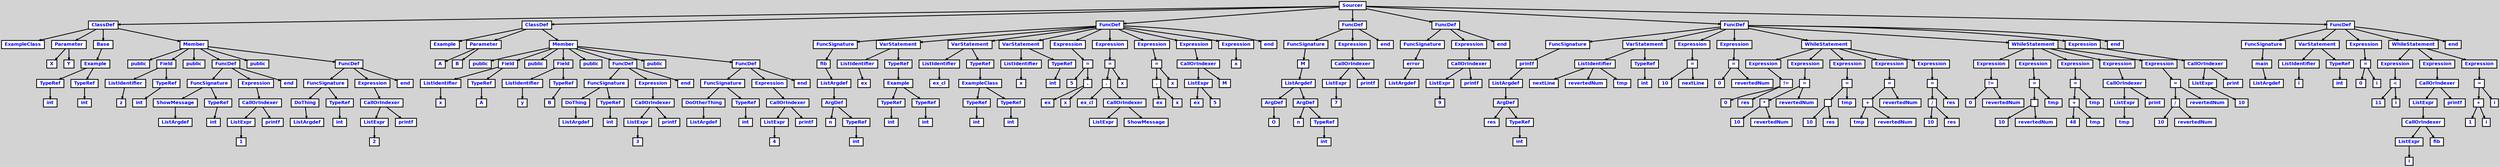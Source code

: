 digraph {

	ordering=out;
	ranksep=.4;
	bgcolor="lightgrey";  node [shape=box, fixedsize=false, fontsize=12, fontname="Helvetica-bold", fontcolor="blue"
	width=.25, height=.25, color="black", fillcolor="white", style="filled, solid, bold"];

	edge [arrowsize=.5, color="black", style="bold"]

	n000012FB057E5D80[label="Sourcer"]
	n000012FB057B74D8[label="ClassDef"]
	n000012FB057B73A0[label="ExampleClass"]
	n000012FB057B7748[label="Parameter"]
	n000012FB057B1BE0[label="X"]
	n000012FB057B1D18[label="Y"]
	n000012FB057B7880[label="Base"]
	n000012FB057B79B8[label="Example"]
	n000012FB057B1F88[label="TypeRef"]
	n000012FB057B1AA8[label="int"]
	n000012FB057B21F8[label="TypeRef"]
	n000012FB057B1E50[label="int"]
	n000012FB057B7AF0[label="Member"]
	n000012FB057B2330[label="public"]
	n000012FB057B2A80[label="Field"]
	n000012FB057B25A0[label="ListIdentifier"]
	n000012FB057B2468[label="z"]
	n000012FB057B2948[label="TypeRef"]
	n000012FB057B26D8[label="int"]
	n000012FB057B2BB8[label="public"]
	n000012FB057B4A30[label="FuncDef"]
	n000012FB057B31D0[label="FuncSignature"]
	n000012FB057B3308[label="ShowMessage"]
	n000012FB057B2E28[label="ListArgdef"]
	n000012FB057B3098[label="TypeRef"]
	n000012FB057B2CF0[label="int"]
	n000012FB057B4CA0[label="Expression"]
	n000012FB057B4DD8[label="CallOrIndexer"]
	n000012FB057B4550[label="ListExpr"]
	n000012FB057B41A8[label="1"]
	n000012FB057B4070[label="printf"]
	n000012FB057B3CC8[label="end"]
	n000012FB057B5048[label="public"]
	n000012FB057B6EC0[label="FuncDef"]
	n000012FB057B5660[label="FuncSignature"]
	n000012FB057B5798[label="DoThing"]
	n000012FB057B52B8[label="ListArgdef"]
	n000012FB057B5528[label="TypeRef"]
	n000012FB057B5180[label="int"]
	n000012FB057B7130[label="Expression"]
	n000012FB057B7268[label="CallOrIndexer"]
	n000012FB057B69E0[label="ListExpr"]
	n000012FB057B6638[label="2"]
	n000012FB057B6500[label="printf"]
	n000012FB057B6158[label="end"]
	n000012FB057BD8C8[label="ClassDef"]
	n000012FB057BD790[label="Example"]
	n000012FB057BDB38[label="Parameter"]
	n000012FB057B7C28[label="A"]
	n000012FB057B7D60[label="B"]
	n000012FB057BDC70[label="Member"]
	n000012FB057B7E98[label="public"]
	n000012FB057B85E8[label="Field"]
	n000012FB057B8108[label="ListIdentifier"]
	n000012FB057B7FD0[label="x"]
	n000012FB057B84B0[label="TypeRef"]
	n000012FB057B8378[label="A"]
	n000012FB057B8720[label="public"]
	n000012FB057B8E70[label="Field"]
	n000012FB057B8990[label="ListIdentifier"]
	n000012FB057B8858[label="y"]
	n000012FB057B8D38[label="TypeRef"]
	n000012FB057B8C00[label="B"]
	n000012FB057B8FA8[label="public"]
	n000012FB057BAE20[label="FuncDef"]
	n000012FB057B95C0[label="FuncSignature"]
	n000012FB057B96F8[label="DoThing"]
	n000012FB057B9218[label="ListArgdef"]
	n000012FB057B9488[label="TypeRef"]
	n000012FB057B90E0[label="int"]
	n000012FB057BB090[label="Expression"]
	n000012FB057BB1C8[label="CallOrIndexer"]
	n000012FB057BA940[label="ListExpr"]
	n000012FB057BA598[label="3"]
	n000012FB057BA460[label="printf"]
	n000012FB057BA0B8[label="end"]
	n000012FB057BB438[label="public"]
	n000012FB057BD2B0[label="FuncDef"]
	n000012FB057BBA50[label="FuncSignature"]
	n000012FB057BBB88[label="DoOtherThing"]
	n000012FB057BB6A8[label="ListArgdef"]
	n000012FB057BB918[label="TypeRef"]
	n000012FB057BB570[label="int"]
	n000012FB057BD520[label="Expression"]
	n000012FB057BD658[label="CallOrIndexer"]
	n000012FB057BCDD0[label="ListExpr"]
	n000012FB057BCA28[label="4"]
	n000012FB057BC8F0[label="printf"]
	n000012FB057BC548[label="end"]
	n000012FB057C7D50[label="FuncDef"]
	n000012FB057BE3C0[label="FuncSignature"]
	n000012FB057BE4F8[label="fib"]
	n000012FB057BE288[label="ListArgdef"]
	n000012FB057BE018[label="ArgDef"]
	n000012FB057BDDA8[label="n"]
	n000012FB057BDEE0[label="TypeRef"]
	n000012FB057BDA00[label="int"]
	n000012FB057BED80[label="VarStatement"]
	n000012FB057BE768[label="ListIdentifier"]
	n000012FB057BE630[label="ex"]
	n000012FB057BF128[label="TypeRef"]
	n000012FB057BEFF0[label="Example"]
	n000012FB057BEC48[label="TypeRef"]
	n000012FB057BE9D8[label="int"]
	n000012FB057BEEB8[label="TypeRef"]
	n000012FB057BEB10[label="int"]
	n000012FB057BF878[label="VarStatement"]
	n000012FB057BF260[label="ListIdentifier"]
	n000012FB057BE8A0[label="ex_cl"]
	n000012FB057BFC20[label="TypeRef"]
	n000012FB057BFAE8[label="ExampleClass"]
	n000012FB057BF740[label="TypeRef"]
	n000012FB057BF4D0[label="int"]
	n000012FB057BF9B0[label="TypeRef"]
	n000012FB057BF608[label="int"]
	n000012FB057C0100[label="VarStatement"]
	n000012FB057BFD58[label="ListIdentifier"]
	n000012FB057BF398[label="x"]
	n000012FB057C0238[label="TypeRef"]
	n000012FB057BFFC8[label="int"]
	n000012FB057C15B8[label="Expression"]
	n000012FB057C16F0[label="="]
	n000012FB057C1348[label="5"]
	n000012FB057C1210[label="."]
	n000012FB057C0FA0[label="ex"]
	n000012FB057C0E68[label="x"]
	n000012FB057C2A70[label="Expression"]
	n000012FB057C4198[label="="]
	n000012FB057C42D0[label="."]
	n000012FB057C2E18[label="ex_cl"]
	n000012FB057C3F28[label="CallOrIndexer"]
	n000012FB057C36A0[label="ListExpr"]
	n000012FB057C2F50[label="ShowMessage"]
	n000012FB057C1A98[label="x"]
	n000012FB057C4F00[label="Expression"]
	n000012FB057C5788[label="="]
	n000012FB057C5650[label="."]
	n000012FB057C52A8[label="ex"]
	n000012FB057C5518[label="x"]
	n000012FB057C4540[label="x"]
	n000012FB057C7600[label="Expression"]
	n000012FB057C7738[label="CallOrIndexer"]
	n000012FB057C6EB0[label="ListExpr"]
	n000012FB057C6760[label="ex"]
	n000012FB057C6B08[label="5"]
	n000012FB057C6628[label="M"]
	n000012FB057C7E88[label="Expression"]
	n000012FB057C7AE0[label="x"]
	n000012FB057C79A8[label="end"]
	n000012FB057CA1E0[label="FuncDef"]
	n000012FB057C8980[label="FuncSignature"]
	n000012FB057C8AB8[label="M"]
	n000012FB057C8848[label="ListArgdef"]
	n000012FB057C80F8[label="ArgDef"]
	n000012FB057C7FC0[label="O"]
	n000012FB057C85D8[label="ArgDef"]
	n000012FB057C8368[label="n"]
	n000012FB057C84A0[label="TypeRef"]
	n000012FB057C8230[label="int"]
	n000012FB057CA450[label="Expression"]
	n000012FB057CA588[label="CallOrIndexer"]
	n000012FB057C9D00[label="ListExpr"]
	n000012FB057C9958[label="7"]
	n000012FB057C9820[label="printf"]
	n000012FB057C9478[label="end"]
	n000012FB057CC190[label="FuncDef"]
	n000012FB057CA930[label="FuncSignature"]
	n000012FB057CAA68[label="error"]
	n000012FB057CA7F8[label="ListArgdef"]
	n000012FB057CC400[label="Expression"]
	n000012FB057CC538[label="CallOrIndexer"]
	n000012FB057CBCB0[label="ListExpr"]
	n000012FB057CB908[label="9"]
	n000012FB057CB7D0[label="printf"]
	n000012FB057CB428[label="end"]
	n000012FB057DE9B8[label="FuncDef"]
	n000012FB057CCDC0[label="FuncSignature"]
	n000012FB057CCEF8[label="printf"]
	n000012FB057CCC88[label="ListArgdef"]
	n000012FB057CCA18[label="ArgDef"]
	n000012FB057CC7A8[label="res"]
	n000012FB057CC8E0[label="TypeRef"]
	n000012FB057CC670[label="int"]
	n000012FB057CD780[label="VarStatement"]
	n000012FB057CD168[label="ListIdentifier"]
	n000012FB057CD030[label="nextLine"]
	n000012FB057CD2A0[label="revertedNum"]
	n000012FB057CD3D8[label="tmp"]
	n000012FB057CD8B8[label="TypeRef"]
	n000012FB057CD648[label="int"]
	n000012FB057CE3B0[label="Expression"]
	n000012FB057CE890[label="="]
	n000012FB057CE4E8[label="10"]
	n000012FB057CDC60[label="nextLine"]
	n000012FB057CF250[label="Expression"]
	n000012FB057CF730[label="="]
	n000012FB057CF388[label="0"]
	n000012FB057CEB00[label="revertedNum"]
	n000012FB057D59E8[label="WhileStatement"]
	n000012FB057D5C58[label="Expression"]
	n000012FB057D0228[label="!="]
	n000012FB057D0498[label="0"]
	n000012FB057CF9A0[label="res"]
	n000012FB057D15A8[label="Expression"]
	n000012FB057D1BC0[label="="]
	n000012FB057D1A88[label="*"]
	n000012FB057D1CF8[label="10"]
	n000012FB057D1818[label="revertedNum"]
	n000012FB057D0978[label="revertedNum"]
	n000012FB057D2CD0[label="Expression"]
	n000012FB057D32E8[label="="]
	n000012FB057D31B0[label=""]
	n000012FB057D3420[label="10"]
	n000012FB057D2F40[label="res"]
	n000012FB057D20A0[label="tmp"]
	n000012FB057D43F8[label="Expression"]
	n000012FB057D4A10[label="="]
	n000012FB057D48D8[label="+"]
	n000012FB057D4B48[label="tmp"]
	n000012FB057D4668[label="revertedNum"]
	n000012FB057D37C8[label="revertedNum"]
	n000012FB057D5B20[label="Expression"]
	n000012FB057D6138[label="="]
	n000012FB057D6000[label="/"]
	n000012FB057D6270[label="10"]
	n000012FB057D5D90[label="res"]
	n000012FB057D4EF0[label="res"]
	n000012FB057DCA08[label="WhileStatement"]
	n000012FB057DCC78[label="Expression"]
	n000012FB057D6FD8[label="!="]
	n000012FB057D7248[label="0"]
	n000012FB057D6750[label="revertedNum"]
	n000012FB057D8358[label="Expression"]
	n000012FB057D8970[label="="]
	n000012FB057D8838[label=""]
	n000012FB057D8AA8[label="10"]
	n000012FB057D85C8[label="revertedNum"]
	n000012FB057D7728[label="tmp"]
	n000012FB057D9A80[label="Expression"]
	n000012FB057DA098[label="="]
	n000012FB057D9F60[label="+"]
	n000012FB057DA1D0[label="48"]
	n000012FB057D9CF0[label="tmp"]
	n000012FB057D8E50[label="tmp"]
	n000012FB057DBA30[label="Expression"]
	n000012FB057DBB68[label="CallOrIndexer"]
	n000012FB057DB2E0[label="ListExpr"]
	n000012FB057DAF38[label="tmp"]
	n000012FB057DAE00[label="print"]
	n000012FB057DCB40[label="Expression"]
	n000012FB057DD158[label="="]
	n000012FB057DD020[label="/"]
	n000012FB057DD290[label="10"]
	n000012FB057DCDB0[label="revertedNum"]
	n000012FB057DBF10[label="revertedNum"]
	n000012FB057DEC28[label="Expression"]
	n000012FB057DED60[label="CallOrIndexer"]
	n000012FB057DE4D8[label="ListExpr"]
	n000012FB057DE130[label="10"]
	n000012FB057DDFF8[label="print"]
	n000012FB057DDC50[label="end"]
	n000012FB057E4520[label="FuncDef"]
	n000012FB057DF108[label="FuncSignature"]
	n000012FB057DF240[label="main"]
	n000012FB057DEFD0[label="ListArgdef"]
	n000012FB057DF858[label="VarStatement"]
	n000012FB057DF4B0[label="ListIdentifier"]
	n000012FB057DF378[label="i"]
	n000012FB057DF990[label="TypeRef"]
	n000012FB057DF720[label="int"]
	n000012FB057E0488[label="Expression"]
	n000012FB057E0968[label="="]
	n000012FB057E05C0[label="0"]
	n000012FB057DFD38[label="i"]
	n000012FB057E5288[label="WhileStatement"]
	n000012FB057E54F8[label="Expression"]
	n000012FB057E1460[label="<"]
	n000012FB057E16D0[label="11"]
	n000012FB057E0BD8[label="i"]
	n000012FB057E42B0[label="Expression"]
	n000012FB057E43E8[label="CallOrIndexer"]
	n000012FB057E3A28[label="ListExpr"]
	n000012FB057E3B60[label="CallOrIndexer"]
	n000012FB057E32D8[label="ListExpr"]
	n000012FB057E2F30[label="i"]
	n000012FB057E2DF8[label="fib"]
	n000012FB057E2B88[label="printf"]
	n000012FB057E53C0[label="Expression"]
	n000012FB057E59D8[label="="]
	n000012FB057E58A0[label="+"]
	n000012FB057E5B10[label="1"]
	n000012FB057E5630[label="i"]
	n000012FB057E4790[label="i"]
	n000012FB057E0830[label="end"]

		n000012FB057E5D80 -> n000012FB057B74D8		// Sourcer -> ClassDef
		n000012FB057B74D8 -> n000012FB057B73A0		// ClassDef -> ExampleClass
		n000012FB057B74D8 -> n000012FB057B7748		// ClassDef -> Parameter
		n000012FB057B7748 -> n000012FB057B1BE0		// Parameter -> X
		n000012FB057B7748 -> n000012FB057B1D18		// Parameter -> Y
		n000012FB057B74D8 -> n000012FB057B7880		// ClassDef -> Base
		n000012FB057B7880 -> n000012FB057B79B8		// Base -> Example
		n000012FB057B79B8 -> n000012FB057B1F88		// Example -> TypeRef
		n000012FB057B1F88 -> n000012FB057B1AA8		// TypeRef -> int
		n000012FB057B79B8 -> n000012FB057B21F8		// Example -> TypeRef
		n000012FB057B21F8 -> n000012FB057B1E50		// TypeRef -> int
		n000012FB057B74D8 -> n000012FB057B7AF0		// ClassDef -> Member
		n000012FB057B7AF0 -> n000012FB057B2330		// Member -> public
		n000012FB057B7AF0 -> n000012FB057B2A80		// Member -> Field
		n000012FB057B2A80 -> n000012FB057B25A0		// Field -> ListIdentifier
		n000012FB057B25A0 -> n000012FB057B2468		// ListIdentifier -> z
		n000012FB057B2A80 -> n000012FB057B2948		// Field -> TypeRef
		n000012FB057B2948 -> n000012FB057B26D8		// TypeRef -> int
		n000012FB057B7AF0 -> n000012FB057B2BB8		// Member -> public
		n000012FB057B7AF0 -> n000012FB057B4A30		// Member -> FuncDef
		n000012FB057B4A30 -> n000012FB057B31D0		// FuncDef -> FuncSignature
		n000012FB057B31D0 -> n000012FB057B3308		// FuncSignature -> ShowMessage
		n000012FB057B3308 -> n000012FB057B2E28		// ShowMessage -> ListArgdef
		n000012FB057B31D0 -> n000012FB057B3098		// FuncSignature -> TypeRef
		n000012FB057B3098 -> n000012FB057B2CF0		// TypeRef -> int
		n000012FB057B4A30 -> n000012FB057B4CA0		// FuncDef -> Expression
		n000012FB057B4CA0 -> n000012FB057B4DD8		// Expression -> CallOrIndexer
		n000012FB057B4DD8 -> n000012FB057B4550		// CallOrIndexer -> ListExpr
		n000012FB057B4550 -> n000012FB057B41A8		// ListExpr -> 1
		n000012FB057B4DD8 -> n000012FB057B4070		// CallOrIndexer -> printf
		n000012FB057B4A30 -> n000012FB057B3CC8		// FuncDef -> end
		n000012FB057B7AF0 -> n000012FB057B5048		// Member -> public
		n000012FB057B7AF0 -> n000012FB057B6EC0		// Member -> FuncDef
		n000012FB057B6EC0 -> n000012FB057B5660		// FuncDef -> FuncSignature
		n000012FB057B5660 -> n000012FB057B5798		// FuncSignature -> DoThing
		n000012FB057B5798 -> n000012FB057B52B8		// DoThing -> ListArgdef
		n000012FB057B5660 -> n000012FB057B5528		// FuncSignature -> TypeRef
		n000012FB057B5528 -> n000012FB057B5180		// TypeRef -> int
		n000012FB057B6EC0 -> n000012FB057B7130		// FuncDef -> Expression
		n000012FB057B7130 -> n000012FB057B7268		// Expression -> CallOrIndexer
		n000012FB057B7268 -> n000012FB057B69E0		// CallOrIndexer -> ListExpr
		n000012FB057B69E0 -> n000012FB057B6638		// ListExpr -> 2
		n000012FB057B7268 -> n000012FB057B6500		// CallOrIndexer -> printf
		n000012FB057B6EC0 -> n000012FB057B6158		// FuncDef -> end
		n000012FB057E5D80 -> n000012FB057BD8C8		// Sourcer -> ClassDef
		n000012FB057BD8C8 -> n000012FB057BD790		// ClassDef -> Example
		n000012FB057BD8C8 -> n000012FB057BDB38		// ClassDef -> Parameter
		n000012FB057BDB38 -> n000012FB057B7C28		// Parameter -> A
		n000012FB057BDB38 -> n000012FB057B7D60		// Parameter -> B
		n000012FB057BD8C8 -> n000012FB057BDC70		// ClassDef -> Member
		n000012FB057BDC70 -> n000012FB057B7E98		// Member -> public
		n000012FB057BDC70 -> n000012FB057B85E8		// Member -> Field
		n000012FB057B85E8 -> n000012FB057B8108		// Field -> ListIdentifier
		n000012FB057B8108 -> n000012FB057B7FD0		// ListIdentifier -> x
		n000012FB057B85E8 -> n000012FB057B84B0		// Field -> TypeRef
		n000012FB057B84B0 -> n000012FB057B8378		// TypeRef -> A
		n000012FB057BDC70 -> n000012FB057B8720		// Member -> public
		n000012FB057BDC70 -> n000012FB057B8E70		// Member -> Field
		n000012FB057B8E70 -> n000012FB057B8990		// Field -> ListIdentifier
		n000012FB057B8990 -> n000012FB057B8858		// ListIdentifier -> y
		n000012FB057B8E70 -> n000012FB057B8D38		// Field -> TypeRef
		n000012FB057B8D38 -> n000012FB057B8C00		// TypeRef -> B
		n000012FB057BDC70 -> n000012FB057B8FA8		// Member -> public
		n000012FB057BDC70 -> n000012FB057BAE20		// Member -> FuncDef
		n000012FB057BAE20 -> n000012FB057B95C0		// FuncDef -> FuncSignature
		n000012FB057B95C0 -> n000012FB057B96F8		// FuncSignature -> DoThing
		n000012FB057B96F8 -> n000012FB057B9218		// DoThing -> ListArgdef
		n000012FB057B95C0 -> n000012FB057B9488		// FuncSignature -> TypeRef
		n000012FB057B9488 -> n000012FB057B90E0		// TypeRef -> int
		n000012FB057BAE20 -> n000012FB057BB090		// FuncDef -> Expression
		n000012FB057BB090 -> n000012FB057BB1C8		// Expression -> CallOrIndexer
		n000012FB057BB1C8 -> n000012FB057BA940		// CallOrIndexer -> ListExpr
		n000012FB057BA940 -> n000012FB057BA598		// ListExpr -> 3
		n000012FB057BB1C8 -> n000012FB057BA460		// CallOrIndexer -> printf
		n000012FB057BAE20 -> n000012FB057BA0B8		// FuncDef -> end
		n000012FB057BDC70 -> n000012FB057BB438		// Member -> public
		n000012FB057BDC70 -> n000012FB057BD2B0		// Member -> FuncDef
		n000012FB057BD2B0 -> n000012FB057BBA50		// FuncDef -> FuncSignature
		n000012FB057BBA50 -> n000012FB057BBB88		// FuncSignature -> DoOtherThing
		n000012FB057BBB88 -> n000012FB057BB6A8		// DoOtherThing -> ListArgdef
		n000012FB057BBA50 -> n000012FB057BB918		// FuncSignature -> TypeRef
		n000012FB057BB918 -> n000012FB057BB570		// TypeRef -> int
		n000012FB057BD2B0 -> n000012FB057BD520		// FuncDef -> Expression
		n000012FB057BD520 -> n000012FB057BD658		// Expression -> CallOrIndexer
		n000012FB057BD658 -> n000012FB057BCDD0		// CallOrIndexer -> ListExpr
		n000012FB057BCDD0 -> n000012FB057BCA28		// ListExpr -> 4
		n000012FB057BD658 -> n000012FB057BC8F0		// CallOrIndexer -> printf
		n000012FB057BD2B0 -> n000012FB057BC548		// FuncDef -> end
		n000012FB057E5D80 -> n000012FB057C7D50		// Sourcer -> FuncDef
		n000012FB057C7D50 -> n000012FB057BE3C0		// FuncDef -> FuncSignature
		n000012FB057BE3C0 -> n000012FB057BE4F8		// FuncSignature -> fib
		n000012FB057BE4F8 -> n000012FB057BE288		// fib -> ListArgdef
		n000012FB057BE288 -> n000012FB057BE018		// ListArgdef -> ArgDef
		n000012FB057BE018 -> n000012FB057BDDA8		// ArgDef -> n
		n000012FB057BE018 -> n000012FB057BDEE0		// ArgDef -> TypeRef
		n000012FB057BDEE0 -> n000012FB057BDA00		// TypeRef -> int
		n000012FB057C7D50 -> n000012FB057BED80		// FuncDef -> VarStatement
		n000012FB057BED80 -> n000012FB057BE768		// VarStatement -> ListIdentifier
		n000012FB057BE768 -> n000012FB057BE630		// ListIdentifier -> ex
		n000012FB057BED80 -> n000012FB057BF128		// VarStatement -> TypeRef
		n000012FB057BF128 -> n000012FB057BEFF0		// TypeRef -> Example
		n000012FB057BEFF0 -> n000012FB057BEC48		// Example -> TypeRef
		n000012FB057BEC48 -> n000012FB057BE9D8		// TypeRef -> int
		n000012FB057BEFF0 -> n000012FB057BEEB8		// Example -> TypeRef
		n000012FB057BEEB8 -> n000012FB057BEB10		// TypeRef -> int
		n000012FB057C7D50 -> n000012FB057BF878		// FuncDef -> VarStatement
		n000012FB057BF878 -> n000012FB057BF260		// VarStatement -> ListIdentifier
		n000012FB057BF260 -> n000012FB057BE8A0		// ListIdentifier -> ex_cl
		n000012FB057BF878 -> n000012FB057BFC20		// VarStatement -> TypeRef
		n000012FB057BFC20 -> n000012FB057BFAE8		// TypeRef -> ExampleClass
		n000012FB057BFAE8 -> n000012FB057BF740		// ExampleClass -> TypeRef
		n000012FB057BF740 -> n000012FB057BF4D0		// TypeRef -> int
		n000012FB057BFAE8 -> n000012FB057BF9B0		// ExampleClass -> TypeRef
		n000012FB057BF9B0 -> n000012FB057BF608		// TypeRef -> int
		n000012FB057C7D50 -> n000012FB057C0100		// FuncDef -> VarStatement
		n000012FB057C0100 -> n000012FB057BFD58		// VarStatement -> ListIdentifier
		n000012FB057BFD58 -> n000012FB057BF398		// ListIdentifier -> x
		n000012FB057C0100 -> n000012FB057C0238		// VarStatement -> TypeRef
		n000012FB057C0238 -> n000012FB057BFFC8		// TypeRef -> int
		n000012FB057C7D50 -> n000012FB057C15B8		// FuncDef -> Expression
		n000012FB057C15B8 -> n000012FB057C16F0		// Expression -> =
		n000012FB057C16F0 -> n000012FB057C1348		// = -> 5
		n000012FB057C16F0 -> n000012FB057C1210		// = -> .
		n000012FB057C1210 -> n000012FB057C0FA0		// . -> ex
		n000012FB057C1210 -> n000012FB057C0E68		// . -> x
		n000012FB057C7D50 -> n000012FB057C2A70		// FuncDef -> Expression
		n000012FB057C2A70 -> n000012FB057C4198		// Expression -> =
		n000012FB057C4198 -> n000012FB057C42D0		// = -> .
		n000012FB057C42D0 -> n000012FB057C2E18		// . -> ex_cl
		n000012FB057C42D0 -> n000012FB057C3F28		// . -> CallOrIndexer
		n000012FB057C3F28 -> n000012FB057C36A0		// CallOrIndexer -> ListExpr
		n000012FB057C3F28 -> n000012FB057C2F50		// CallOrIndexer -> ShowMessage
		n000012FB057C4198 -> n000012FB057C1A98		// = -> x
		n000012FB057C7D50 -> n000012FB057C4F00		// FuncDef -> Expression
		n000012FB057C4F00 -> n000012FB057C5788		// Expression -> =
		n000012FB057C5788 -> n000012FB057C5650		// = -> .
		n000012FB057C5650 -> n000012FB057C52A8		// . -> ex
		n000012FB057C5650 -> n000012FB057C5518		// . -> x
		n000012FB057C5788 -> n000012FB057C4540		// = -> x
		n000012FB057C7D50 -> n000012FB057C7600		// FuncDef -> Expression
		n000012FB057C7600 -> n000012FB057C7738		// Expression -> CallOrIndexer
		n000012FB057C7738 -> n000012FB057C6EB0		// CallOrIndexer -> ListExpr
		n000012FB057C6EB0 -> n000012FB057C6760		// ListExpr -> ex
		n000012FB057C6EB0 -> n000012FB057C6B08		// ListExpr -> 5
		n000012FB057C7738 -> n000012FB057C6628		// CallOrIndexer -> M
		n000012FB057C7D50 -> n000012FB057C7E88		// FuncDef -> Expression
		n000012FB057C7E88 -> n000012FB057C7AE0		// Expression -> x
		n000012FB057C7D50 -> n000012FB057C79A8		// FuncDef -> end
		n000012FB057E5D80 -> n000012FB057CA1E0		// Sourcer -> FuncDef
		n000012FB057CA1E0 -> n000012FB057C8980		// FuncDef -> FuncSignature
		n000012FB057C8980 -> n000012FB057C8AB8		// FuncSignature -> M
		n000012FB057C8AB8 -> n000012FB057C8848		// M -> ListArgdef
		n000012FB057C8848 -> n000012FB057C80F8		// ListArgdef -> ArgDef
		n000012FB057C80F8 -> n000012FB057C7FC0		// ArgDef -> O
		n000012FB057C8848 -> n000012FB057C85D8		// ListArgdef -> ArgDef
		n000012FB057C85D8 -> n000012FB057C8368		// ArgDef -> n
		n000012FB057C85D8 -> n000012FB057C84A0		// ArgDef -> TypeRef
		n000012FB057C84A0 -> n000012FB057C8230		// TypeRef -> int
		n000012FB057CA1E0 -> n000012FB057CA450		// FuncDef -> Expression
		n000012FB057CA450 -> n000012FB057CA588		// Expression -> CallOrIndexer
		n000012FB057CA588 -> n000012FB057C9D00		// CallOrIndexer -> ListExpr
		n000012FB057C9D00 -> n000012FB057C9958		// ListExpr -> 7
		n000012FB057CA588 -> n000012FB057C9820		// CallOrIndexer -> printf
		n000012FB057CA1E0 -> n000012FB057C9478		// FuncDef -> end
		n000012FB057E5D80 -> n000012FB057CC190		// Sourcer -> FuncDef
		n000012FB057CC190 -> n000012FB057CA930		// FuncDef -> FuncSignature
		n000012FB057CA930 -> n000012FB057CAA68		// FuncSignature -> error
		n000012FB057CAA68 -> n000012FB057CA7F8		// error -> ListArgdef
		n000012FB057CC190 -> n000012FB057CC400		// FuncDef -> Expression
		n000012FB057CC400 -> n000012FB057CC538		// Expression -> CallOrIndexer
		n000012FB057CC538 -> n000012FB057CBCB0		// CallOrIndexer -> ListExpr
		n000012FB057CBCB0 -> n000012FB057CB908		// ListExpr -> 9
		n000012FB057CC538 -> n000012FB057CB7D0		// CallOrIndexer -> printf
		n000012FB057CC190 -> n000012FB057CB428		// FuncDef -> end
		n000012FB057E5D80 -> n000012FB057DE9B8		// Sourcer -> FuncDef
		n000012FB057DE9B8 -> n000012FB057CCDC0		// FuncDef -> FuncSignature
		n000012FB057CCDC0 -> n000012FB057CCEF8		// FuncSignature -> printf
		n000012FB057CCEF8 -> n000012FB057CCC88		// printf -> ListArgdef
		n000012FB057CCC88 -> n000012FB057CCA18		// ListArgdef -> ArgDef
		n000012FB057CCA18 -> n000012FB057CC7A8		// ArgDef -> res
		n000012FB057CCA18 -> n000012FB057CC8E0		// ArgDef -> TypeRef
		n000012FB057CC8E0 -> n000012FB057CC670		// TypeRef -> int
		n000012FB057DE9B8 -> n000012FB057CD780		// FuncDef -> VarStatement
		n000012FB057CD780 -> n000012FB057CD168		// VarStatement -> ListIdentifier
		n000012FB057CD168 -> n000012FB057CD030		// ListIdentifier -> nextLine
		n000012FB057CD168 -> n000012FB057CD2A0		// ListIdentifier -> revertedNum
		n000012FB057CD168 -> n000012FB057CD3D8		// ListIdentifier -> tmp
		n000012FB057CD780 -> n000012FB057CD8B8		// VarStatement -> TypeRef
		n000012FB057CD8B8 -> n000012FB057CD648		// TypeRef -> int
		n000012FB057DE9B8 -> n000012FB057CE3B0		// FuncDef -> Expression
		n000012FB057CE3B0 -> n000012FB057CE890		// Expression -> =
		n000012FB057CE890 -> n000012FB057CE4E8		// = -> 10
		n000012FB057CE890 -> n000012FB057CDC60		// = -> nextLine
		n000012FB057DE9B8 -> n000012FB057CF250		// FuncDef -> Expression
		n000012FB057CF250 -> n000012FB057CF730		// Expression -> =
		n000012FB057CF730 -> n000012FB057CF388		// = -> 0
		n000012FB057CF730 -> n000012FB057CEB00		// = -> revertedNum
		n000012FB057DE9B8 -> n000012FB057D59E8		// FuncDef -> WhileStatement
		n000012FB057D59E8 -> n000012FB057D5C58		// WhileStatement -> Expression
		n000012FB057D5C58 -> n000012FB057D0228		// Expression -> !=
		n000012FB057D0228 -> n000012FB057D0498		// != -> 0
		n000012FB057D0228 -> n000012FB057CF9A0		// != -> res
		n000012FB057D59E8 -> n000012FB057D15A8		// WhileStatement -> Expression
		n000012FB057D15A8 -> n000012FB057D1BC0		// Expression -> =
		n000012FB057D1BC0 -> n000012FB057D1A88		// = -> *
		n000012FB057D1A88 -> n000012FB057D1CF8		// * -> 10
		n000012FB057D1A88 -> n000012FB057D1818		// * -> revertedNum
		n000012FB057D1BC0 -> n000012FB057D0978		// = -> revertedNum
		n000012FB057D59E8 -> n000012FB057D2CD0		// WhileStatement -> Expression
		n000012FB057D2CD0 -> n000012FB057D32E8		// Expression -> =
		n000012FB057D32E8 -> n000012FB057D31B0		// = -> 
		n000012FB057D31B0 -> n000012FB057D3420		// > 10
		n000012FB057D31B0 -> n000012FB057D2F40		// > res
		n000012FB057D32E8 -> n000012FB057D20A0		// = -> tmp
		n000012FB057D59E8 -> n000012FB057D43F8		// WhileStatement -> Expression
		n000012FB057D43F8 -> n000012FB057D4A10		// Expression -> =
		n000012FB057D4A10 -> n000012FB057D48D8		// = -> +
		n000012FB057D48D8 -> n000012FB057D4B48		// + -> tmp
		n000012FB057D48D8 -> n000012FB057D4668		// + -> revertedNum
		n000012FB057D4A10 -> n000012FB057D37C8		// = -> revertedNum
		n000012FB057D59E8 -> n000012FB057D5B20		// WhileStatement -> Expression
		n000012FB057D5B20 -> n000012FB057D6138		// Expression -> =
		n000012FB057D6138 -> n000012FB057D6000		// = -> /
		n000012FB057D6000 -> n000012FB057D6270		// / -> 10
		n000012FB057D6000 -> n000012FB057D5D90		// / -> res
		n000012FB057D6138 -> n000012FB057D4EF0		// = -> res
		n000012FB057DE9B8 -> n000012FB057DCA08		// FuncDef -> WhileStatement
		n000012FB057DCA08 -> n000012FB057DCC78		// WhileStatement -> Expression
		n000012FB057DCC78 -> n000012FB057D6FD8		// Expression -> !=
		n000012FB057D6FD8 -> n000012FB057D7248		// != -> 0
		n000012FB057D6FD8 -> n000012FB057D6750		// != -> revertedNum
		n000012FB057DCA08 -> n000012FB057D8358		// WhileStatement -> Expression
		n000012FB057D8358 -> n000012FB057D8970		// Expression -> =
		n000012FB057D8970 -> n000012FB057D8838		// = -> 
		n000012FB057D8838 -> n000012FB057D8AA8		// > 10
		n000012FB057D8838 -> n000012FB057D85C8		// > revertedNum
		n000012FB057D8970 -> n000012FB057D7728		// = -> tmp
		n000012FB057DCA08 -> n000012FB057D9A80		// WhileStatement -> Expression
		n000012FB057D9A80 -> n000012FB057DA098		// Expression -> =
		n000012FB057DA098 -> n000012FB057D9F60		// = -> +
		n000012FB057D9F60 -> n000012FB057DA1D0		// + -> 48
		n000012FB057D9F60 -> n000012FB057D9CF0		// + -> tmp
		n000012FB057DA098 -> n000012FB057D8E50		// = -> tmp
		n000012FB057DCA08 -> n000012FB057DBA30		// WhileStatement -> Expression
		n000012FB057DBA30 -> n000012FB057DBB68		// Expression -> CallOrIndexer
		n000012FB057DBB68 -> n000012FB057DB2E0		// CallOrIndexer -> ListExpr
		n000012FB057DB2E0 -> n000012FB057DAF38		// ListExpr -> tmp
		n000012FB057DBB68 -> n000012FB057DAE00		// CallOrIndexer -> print
		n000012FB057DCA08 -> n000012FB057DCB40		// WhileStatement -> Expression
		n000012FB057DCB40 -> n000012FB057DD158		// Expression -> =
		n000012FB057DD158 -> n000012FB057DD020		// = -> /
		n000012FB057DD020 -> n000012FB057DD290		// / -> 10
		n000012FB057DD020 -> n000012FB057DCDB0		// / -> revertedNum
		n000012FB057DD158 -> n000012FB057DBF10		// = -> revertedNum
		n000012FB057DE9B8 -> n000012FB057DEC28		// FuncDef -> Expression
		n000012FB057DEC28 -> n000012FB057DED60		// Expression -> CallOrIndexer
		n000012FB057DED60 -> n000012FB057DE4D8		// CallOrIndexer -> ListExpr
		n000012FB057DE4D8 -> n000012FB057DE130		// ListExpr -> 10
		n000012FB057DED60 -> n000012FB057DDFF8		// CallOrIndexer -> print
		n000012FB057DE9B8 -> n000012FB057DDC50		// FuncDef -> end
		n000012FB057E5D80 -> n000012FB057E4520		// Sourcer -> FuncDef
		n000012FB057E4520 -> n000012FB057DF108		// FuncDef -> FuncSignature
		n000012FB057DF108 -> n000012FB057DF240		// FuncSignature -> main
		n000012FB057DF240 -> n000012FB057DEFD0		// main -> ListArgdef
		n000012FB057E4520 -> n000012FB057DF858		// FuncDef -> VarStatement
		n000012FB057DF858 -> n000012FB057DF4B0		// VarStatement -> ListIdentifier
		n000012FB057DF4B0 -> n000012FB057DF378		// ListIdentifier -> i
		n000012FB057DF858 -> n000012FB057DF990		// VarStatement -> TypeRef
		n000012FB057DF990 -> n000012FB057DF720		// TypeRef -> int
		n000012FB057E4520 -> n000012FB057E0488		// FuncDef -> Expression
		n000012FB057E0488 -> n000012FB057E0968		// Expression -> =
		n000012FB057E0968 -> n000012FB057E05C0		// = -> 0
		n000012FB057E0968 -> n000012FB057DFD38		// = -> i
		n000012FB057E4520 -> n000012FB057E5288		// FuncDef -> WhileStatement
		n000012FB057E5288 -> n000012FB057E54F8		// WhileStatement -> Expression
		n000012FB057E54F8 -> n000012FB057E1460		// Expression -> <
		n000012FB057E1460 -> n000012FB057E16D0		// < -> 11
		n000012FB057E1460 -> n000012FB057E0BD8		// < -> i
		n000012FB057E5288 -> n000012FB057E42B0		// WhileStatement -> Expression
		n000012FB057E42B0 -> n000012FB057E43E8		// Expression -> CallOrIndexer
		n000012FB057E43E8 -> n000012FB057E3A28		// CallOrIndexer -> ListExpr
		n000012FB057E3A28 -> n000012FB057E3B60		// ListExpr -> CallOrIndexer
		n000012FB057E3B60 -> n000012FB057E32D8		// CallOrIndexer -> ListExpr
		n000012FB057E32D8 -> n000012FB057E2F30		// ListExpr -> i
		n000012FB057E3B60 -> n000012FB057E2DF8		// CallOrIndexer -> fib
		n000012FB057E43E8 -> n000012FB057E2B88		// CallOrIndexer -> printf
		n000012FB057E5288 -> n000012FB057E53C0		// WhileStatement -> Expression
		n000012FB057E53C0 -> n000012FB057E59D8		// Expression -> =
		n000012FB057E59D8 -> n000012FB057E58A0		// = -> +
		n000012FB057E58A0 -> n000012FB057E5B10		// + -> 1
		n000012FB057E58A0 -> n000012FB057E5630		// + -> i
		n000012FB057E59D8 -> n000012FB057E4790		// = -> i
		n000012FB057E4520 -> n000012FB057E0830		// FuncDef -> end

}